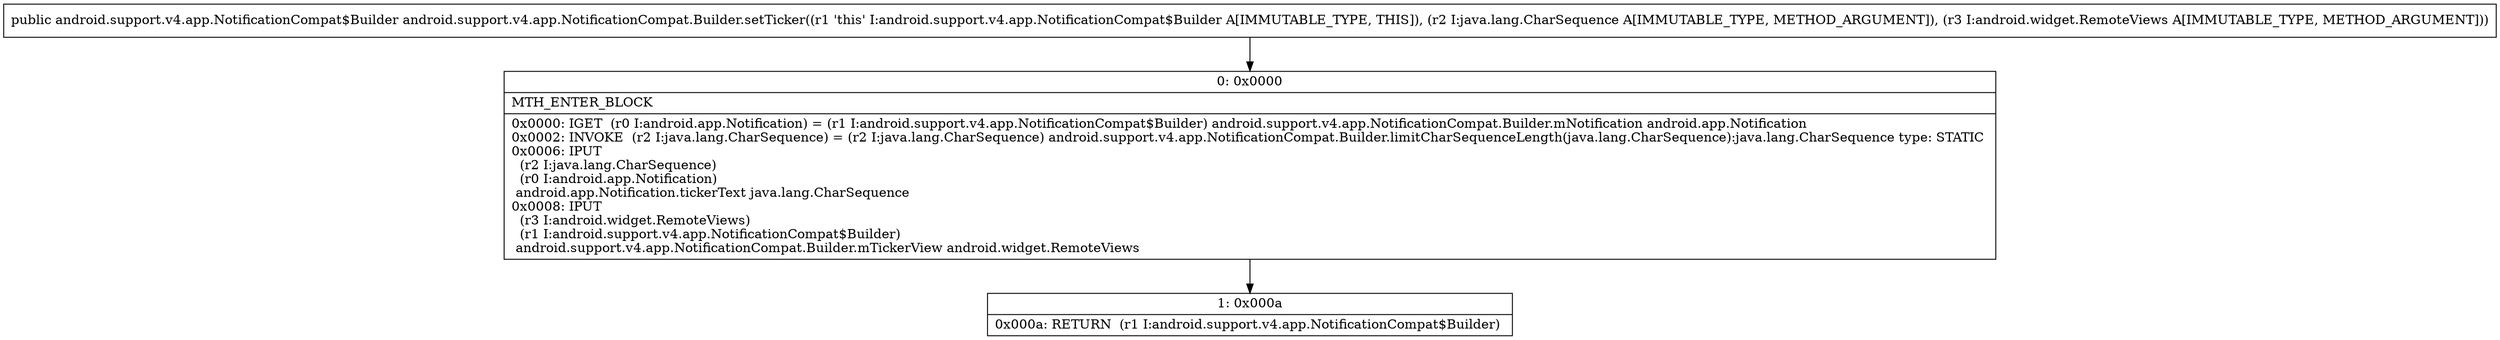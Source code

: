 digraph "CFG forandroid.support.v4.app.NotificationCompat.Builder.setTicker(Ljava\/lang\/CharSequence;Landroid\/widget\/RemoteViews;)Landroid\/support\/v4\/app\/NotificationCompat$Builder;" {
Node_0 [shape=record,label="{0\:\ 0x0000|MTH_ENTER_BLOCK\l|0x0000: IGET  (r0 I:android.app.Notification) = (r1 I:android.support.v4.app.NotificationCompat$Builder) android.support.v4.app.NotificationCompat.Builder.mNotification android.app.Notification \l0x0002: INVOKE  (r2 I:java.lang.CharSequence) = (r2 I:java.lang.CharSequence) android.support.v4.app.NotificationCompat.Builder.limitCharSequenceLength(java.lang.CharSequence):java.lang.CharSequence type: STATIC \l0x0006: IPUT  \l  (r2 I:java.lang.CharSequence)\l  (r0 I:android.app.Notification)\l android.app.Notification.tickerText java.lang.CharSequence \l0x0008: IPUT  \l  (r3 I:android.widget.RemoteViews)\l  (r1 I:android.support.v4.app.NotificationCompat$Builder)\l android.support.v4.app.NotificationCompat.Builder.mTickerView android.widget.RemoteViews \l}"];
Node_1 [shape=record,label="{1\:\ 0x000a|0x000a: RETURN  (r1 I:android.support.v4.app.NotificationCompat$Builder) \l}"];
MethodNode[shape=record,label="{public android.support.v4.app.NotificationCompat$Builder android.support.v4.app.NotificationCompat.Builder.setTicker((r1 'this' I:android.support.v4.app.NotificationCompat$Builder A[IMMUTABLE_TYPE, THIS]), (r2 I:java.lang.CharSequence A[IMMUTABLE_TYPE, METHOD_ARGUMENT]), (r3 I:android.widget.RemoteViews A[IMMUTABLE_TYPE, METHOD_ARGUMENT])) }"];
MethodNode -> Node_0;
Node_0 -> Node_1;
}

